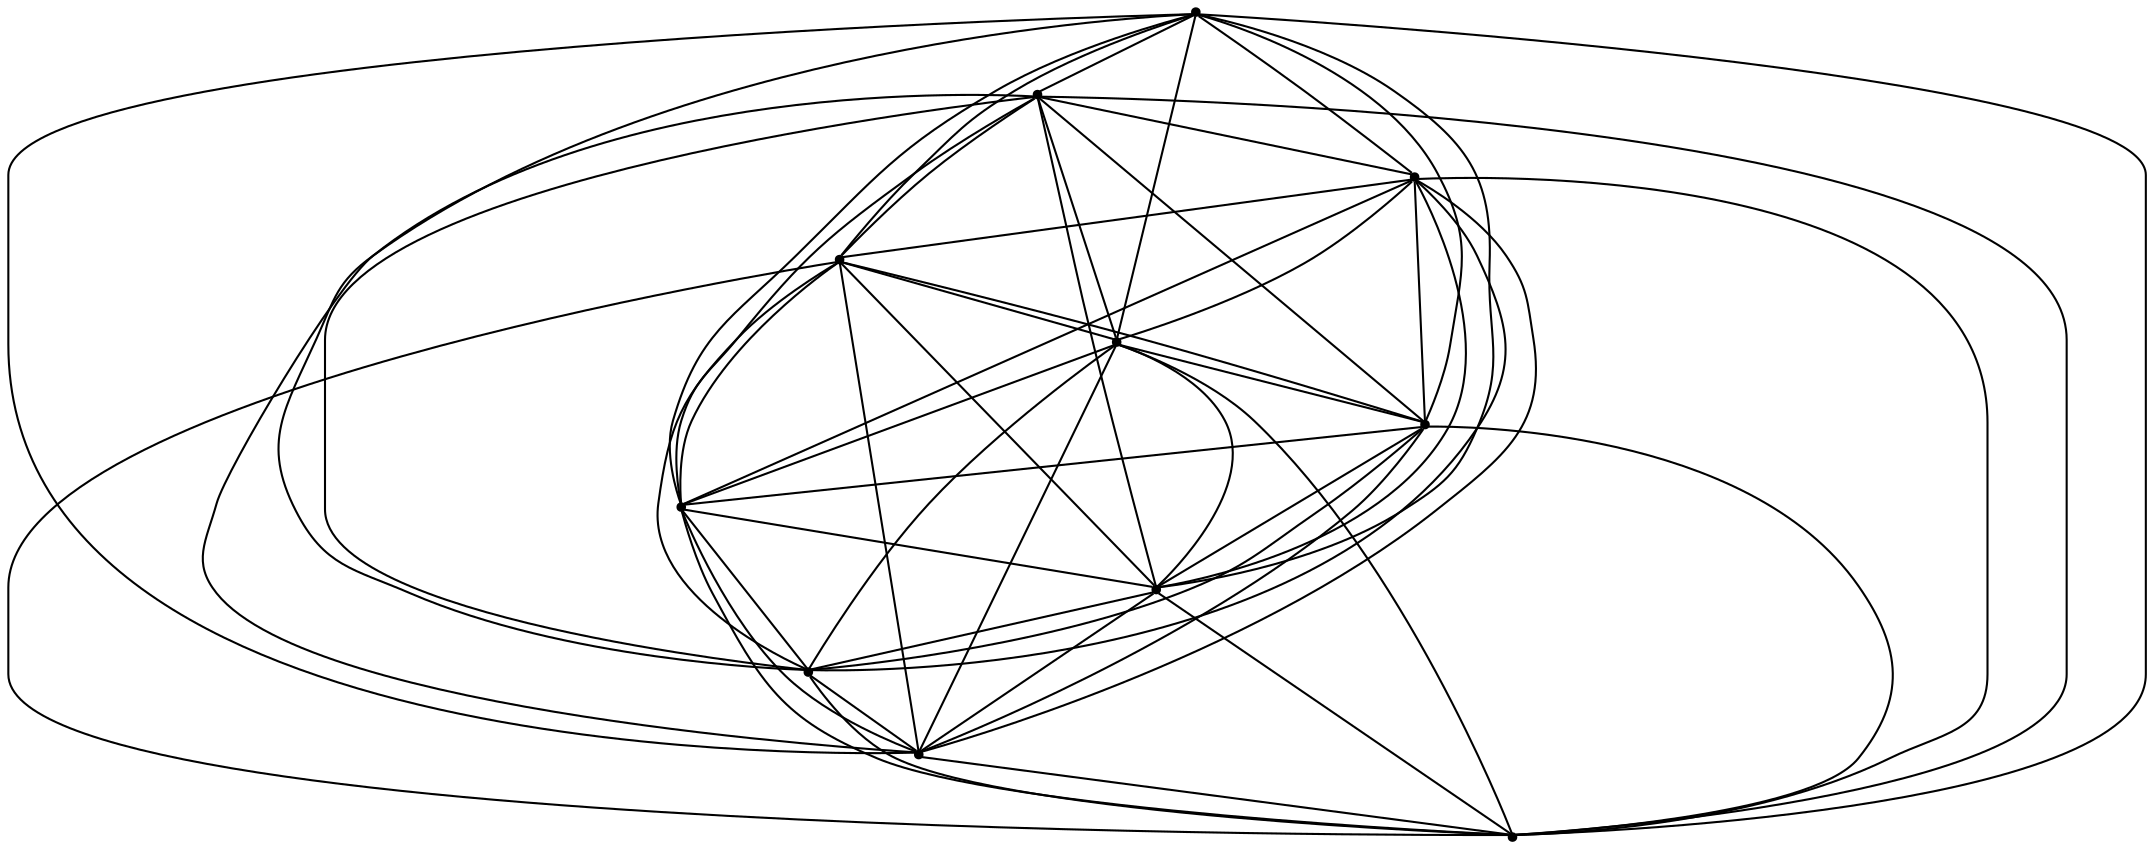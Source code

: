 graph {
  node [shape=point,comment="{\"directed\":false,\"doi\":\"10.1007/978-3-319-50106-2_23\",\"figure\":\"3 (2)\"}"]

  v0 [pos="1146.8982520026705,307.9890503319481"]
  v1 [pos="1146.8982520026707,472.31324283536867"]
  v2 [pos="933.2705622837958,554.4753351128516"]
  v3 [pos="1040.0844309888898,534.8722836025581"]
  v4 [pos="1040.0844309888898,245.42672287869993"]
  v5 [pos="933.2705622837958,225.8228924198363"]
  v6 [pos="826.4577268904895,245.42672287869993"]
  v7 [pos="826.4577268904895,534.8722836025581"]
  v8 [pos="719.6469581207583,472.31324283536867"]
  v9 [pos="719.6469581207583,307.98905033194814"]
  v10 [pos="920.7164599487431,433.6585956601763"]

  v0 -- v1 [id="-1",pos="1146.8982520026705,307.9890503319481 1146.8982520026707,472.31324283536867 1146.8982520026707,472.31324283536867 1146.8982520026707,472.31324283536867"]
  v0 -- v2 [id="-2",pos="1146.8982520026705,307.9890503319481 933.2705622837958,554.4753351128516 933.2705622837958,554.4753351128516 933.2705622837958,554.4753351128516"]
  v0 -- v3 [id="-3",pos="1146.8982520026705,307.9890503319481 1040.0844309888898,534.8722836025581 1040.0844309888898,534.8722836025581 1040.0844309888898,534.8722836025581"]
  v0 -- v4 [id="-4",pos="1146.8982520026705,307.9890503319481 1040.0844309888898,245.42672287869993 1040.0844309888898,245.42672287869993 1040.0844309888898,245.42672287869993"]
  v0 -- v5 [id="-5",pos="1146.8982520026705,307.9890503319481 933.2705622837958,225.8228924198363 933.2705622837958,225.8228924198363 933.2705622837958,225.8228924198363"]
  v1 -- v6 [id="-6",pos="1146.8982520026707,472.31324283536867 826.4577268904895,245.42672287869993 826.4577268904895,245.42672287869993 826.4577268904895,245.42672287869993"]
  v1 -- v4 [id="-7",pos="1146.8982520026707,472.31324283536867 1040.0844309888898,245.42672287869993 1040.0844309888898,245.42672287869993 1040.0844309888898,245.42672287869993"]
  v1 -- v7 [id="-8",pos="1146.8982520026707,472.31324283536867 826.4577268904895,534.8722836025581 826.4577268904895,534.8722836025581 826.4577268904895,534.8722836025581"]
  v1 -- v8 [id="-9",pos="1146.8982520026707,472.31324283536867 719.6469581207583,472.31324283536867 719.6469581207583,472.31324283536867 719.6469581207583,472.31324283536867"]
  v4 -- v3 [id="-10",pos="1040.0844309888898,245.42672287869993 1040.0844309888898,534.8722836025581 1040.0844309888898,534.8722836025581 1040.0844309888898,534.8722836025581"]
  v4 -- v5 [id="-11",pos="1040.0844309888898,245.42672287869993 933.2705622837958,225.8228924198363 933.2705622837958,225.8228924198363 933.2705622837958,225.8228924198363"]
  v4 -- v6 [id="-12",pos="1040.0844309888898,245.42672287869993 826.4577268904895,245.42672287869993 826.4577268904895,245.42672287869993 826.4577268904895,245.42672287869993"]
  v3 -- v9 [id="-13",pos="1040.0844309888898,534.8722836025581 719.6469581207583,307.98905033194814 719.6469581207583,307.98905033194814 719.6469581207583,307.98905033194814"]
  v3 -- v5 [id="-14",pos="1040.0844309888898,534.8722836025581 933.2705622837958,225.8228924198363 933.2705622837958,225.8228924198363 933.2705622837958,225.8228924198363"]
  v3 -- v1 [id="-15",pos="1040.0844309888898,534.8722836025581 1146.8982520026707,472.31324283536867 1146.8982520026707,472.31324283536867 1146.8982520026707,472.31324283536867"]
  v8 -- v2 [id="-16",pos="719.6469581207583,472.31324283536867 933.2705622837958,554.4753351128516 933.2705622837958,554.4753351128516 933.2705622837958,554.4753351128516"]
  v8 -- v7 [id="-17",pos="719.6469581207583,472.31324283536867 826.4577268904895,534.8722836025581 826.4577268904895,534.8722836025581 826.4577268904895,534.8722836025581"]
  v8 -- v10 [id="-18",pos="719.6469581207583,472.31324283536867 920.7164599487431,433.6585956601763 920.7164599487431,433.6585956601763 920.7164599487431,433.6585956601763"]
  v8 -- v0 [id="-19",pos="719.6469581207583,472.31324283536867 1146.8982520026705,307.9890503319481 1146.8982520026705,307.9890503319481 1146.8982520026705,307.9890503319481"]
  v8 -- v6 [id="-20",pos="719.6469581207583,472.31324283536867 826.4577268904895,245.42672287869993 826.4577268904895,245.42672287869993 826.4577268904895,245.42672287869993"]
  v8 -- v4 [id="-21",pos="719.6469581207583,472.31324283536867 1040.0844309888898,245.42672287869993 1040.0844309888898,245.42672287869993 1040.0844309888898,245.42672287869993"]
  v9 -- v4 [id="-22",pos="719.6469581207583,307.98905033194814 1040.0844309888898,245.42672287869993 1040.0844309888898,245.42672287869993 1040.0844309888898,245.42672287869993"]
  v9 -- v0 [id="-23",pos="719.6469581207583,307.98905033194814 1146.8982520026705,307.9890503319481 1146.8982520026705,307.9890503319481 1146.8982520026705,307.9890503319481"]
  v9 -- v10 [id="-24",pos="719.6469581207583,307.98905033194814 920.7164599487431,433.6585956601763 920.7164599487431,433.6585956601763 920.7164599487431,433.6585956601763"]
  v9 -- v2 [id="-25",pos="719.6469581207583,307.98905033194814 933.2705622837958,554.4753351128516 933.2705622837958,554.4753351128516 933.2705622837958,554.4753351128516"]
  v9 -- v1 [id="-26",pos="719.6469581207583,307.98905033194814 1146.8982520026707,472.31324283536867 1146.8982520026707,472.31324283536867 1146.8982520026707,472.31324283536867"]
  v9 -- v8 [id="-27",pos="719.6469581207583,307.98905033194814 719.6469581207583,472.31324283536867 719.6469581207583,472.31324283536867 719.6469581207583,472.31324283536867"]
  v9 -- v7 [id="-28",pos="719.6469581207583,307.98905033194814 826.4577268904895,534.8722836025581 826.4577268904895,534.8722836025581 826.4577268904895,534.8722836025581"]
  v3 -- v8 [id="-29",pos="1040.0844309888898,534.8722836025581 719.6469581207583,472.31324283536867 719.6469581207583,472.31324283536867 719.6469581207583,472.31324283536867"]
  v5 -- v1 [id="-30",pos="933.2705622837958,225.8228924198363 1146.8982520026707,472.31324283536867 1146.8982520026707,472.31324283536867 1146.8982520026707,472.31324283536867"]
  v5 -- v8 [id="-31",pos="933.2705622837958,225.8228924198363 719.6469581207583,472.31324283536867 719.6469581207583,472.31324283536867 719.6469581207583,472.31324283536867"]
  v5 -- v9 [id="-32",pos="933.2705622837958,225.8228924198363 719.6469581207583,307.98905033194814 719.6469581207583,307.98905033194814 719.6469581207583,307.98905033194814"]
  v5 -- v6 [id="-33",pos="933.2705622837958,225.8228924198363 826.4577268904895,245.42672287869993 826.4577268904895,245.42672287869993 826.4577268904895,245.42672287869993"]
  v2 -- v4 [id="-34",pos="933.2705622837958,554.4753351128516 1040.0844309888898,245.42672287869993 1040.0844309888898,245.42672287869993 1040.0844309888898,245.42672287869993"]
  v2 -- v6 [id="-35",pos="933.2705622837958,554.4753351128516 826.4577268904895,245.42672287869993 826.4577268904895,245.42672287869993 826.4577268904895,245.42672287869993"]
  v2 -- v5 [id="-36",pos="933.2705622837958,554.4753351128516 933.2705622837958,225.8228924198363 933.2705622837958,225.8228924198363 933.2705622837958,225.8228924198363"]
  v2 -- v3 [id="-37",pos="933.2705622837958,554.4753351128516 1040.0844309888898,534.8722836025581 1040.0844309888898,534.8722836025581 1040.0844309888898,534.8722836025581"]
  v2 -- v1 [id="-38",pos="933.2705622837958,554.4753351128516 1146.8982520026707,472.31324283536867 1146.8982520026707,472.31324283536867 1146.8982520026707,472.31324283536867"]
  v10 -- v2 [id="-39",pos="920.7164599487431,433.6585956601763 933.2705622837958,554.4753351128516 933.2705622837958,554.4753351128516 933.2705622837958,554.4753351128516"]
  v10 -- v3 [id="-40",pos="920.7164599487431,433.6585956601763 1040.0844309888898,534.8722836025581 1040.0844309888898,534.8722836025581 1040.0844309888898,534.8722836025581"]
  v10 -- v1 [id="-41",pos="920.7164599487431,433.6585956601763 1146.8982520026707,472.31324283536867 1146.8982520026707,472.31324283536867 1146.8982520026707,472.31324283536867"]
  v10 -- v0 [id="-42",pos="920.7164599487431,433.6585956601763 1146.8982520026705,307.9890503319481 1146.8982520026705,307.9890503319481 1146.8982520026705,307.9890503319481"]
  v10 -- v5 [id="-43",pos="920.7164599487431,433.6585956601763 933.2705622837958,225.8228924198363 933.2705622837958,225.8228924198363 933.2705622837958,225.8228924198363"]
  v10 -- v4 [id="-44",pos="920.7164599487431,433.6585956601763 1040.0844309888898,245.42672287869993 1040.0844309888898,245.42672287869993 1040.0844309888898,245.42672287869993"]
  v6 -- v7 [id="-45",pos="826.4577268904895,245.42672287869993 826.4577268904895,534.8722836025581 826.4577268904895,534.8722836025581 826.4577268904895,534.8722836025581"]
  v7 -- v4 [id="-46",pos="826.4577268904895,534.8722836025581 1040.0844309888898,245.42672287869993 1040.0844309888898,245.42672287869993 1040.0844309888898,245.42672287869993"]
  v6 -- v10 [id="-47",pos="826.4577268904895,245.42672287869993 920.7164599487431,433.6585956601763 920.7164599487431,433.6585956601763 920.7164599487431,433.6585956601763"]
  v6 -- v3 [id="-48",pos="826.4577268904895,245.42672287869993 1040.0844309888898,534.8722836025581 1040.0844309888898,534.8722836025581 1040.0844309888898,534.8722836025581"]
  v7 -- v10 [id="-49",pos="826.4577268904895,534.8722836025581 920.7164599487431,433.6585956601763 920.7164599487431,433.6585956601763 920.7164599487431,433.6585956601763"]
  v7 -- v5 [id="-50",pos="826.4577268904895,534.8722836025581 933.2705622837958,225.8228924198363 933.2705622837958,225.8228924198363 933.2705622837958,225.8228924198363"]
  v7 -- v3 [id="-51",pos="826.4577268904895,534.8722836025581 1040.0844309888898,534.8722836025581 1040.0844309888898,534.8722836025581 1040.0844309888898,534.8722836025581"]
  v7 -- v2 [id="-52",pos="826.4577268904895,534.8722836025581 933.2705622837958,554.4753351128516 933.2705622837958,554.4753351128516 933.2705622837958,554.4753351128516"]
  v7 -- v0 [id="-53",pos="826.4577268904895,534.8722836025581 1146.8982520026705,307.9890503319481 1146.8982520026705,307.9890503319481 1146.8982520026705,307.9890503319481"]
  v6 -- v0 [id="-54",pos="826.4577268904895,245.42672287869993 1146.8982520026705,307.9890503319481 1146.8982520026705,307.9890503319481 1146.8982520026705,307.9890503319481"]
  v6 -- v9 [id="-55",pos="826.4577268904895,245.42672287869993 719.6469581207583,307.98905033194814 719.6469581207583,307.98905033194814 719.6469581207583,307.98905033194814"]
}